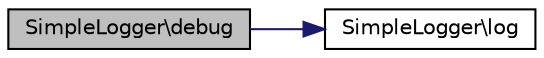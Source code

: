 digraph "SimpleLogger\debug"
{
 // INTERACTIVE_SVG=YES
 // LATEX_PDF_SIZE
  edge [fontname="Helvetica",fontsize="10",labelfontname="Helvetica",labelfontsize="10"];
  node [fontname="Helvetica",fontsize="10",shape=record];
  rankdir="LR";
  Node1 [label="SimpleLogger\\debug",height=0.2,width=0.4,color="black", fillcolor="grey75", style="filled", fontcolor="black",tooltip=" "];
  Node1 -> Node2 [color="midnightblue",fontsize="10",style="solid",fontname="Helvetica"];
  Node2 [label="SimpleLogger\\log",height=0.2,width=0.4,color="black", fillcolor="white", style="filled",URL="$d9/df4/class_simple_logger.html#a3d559ddde27dccb5187c69276d100d51",tooltip=" "];
}
